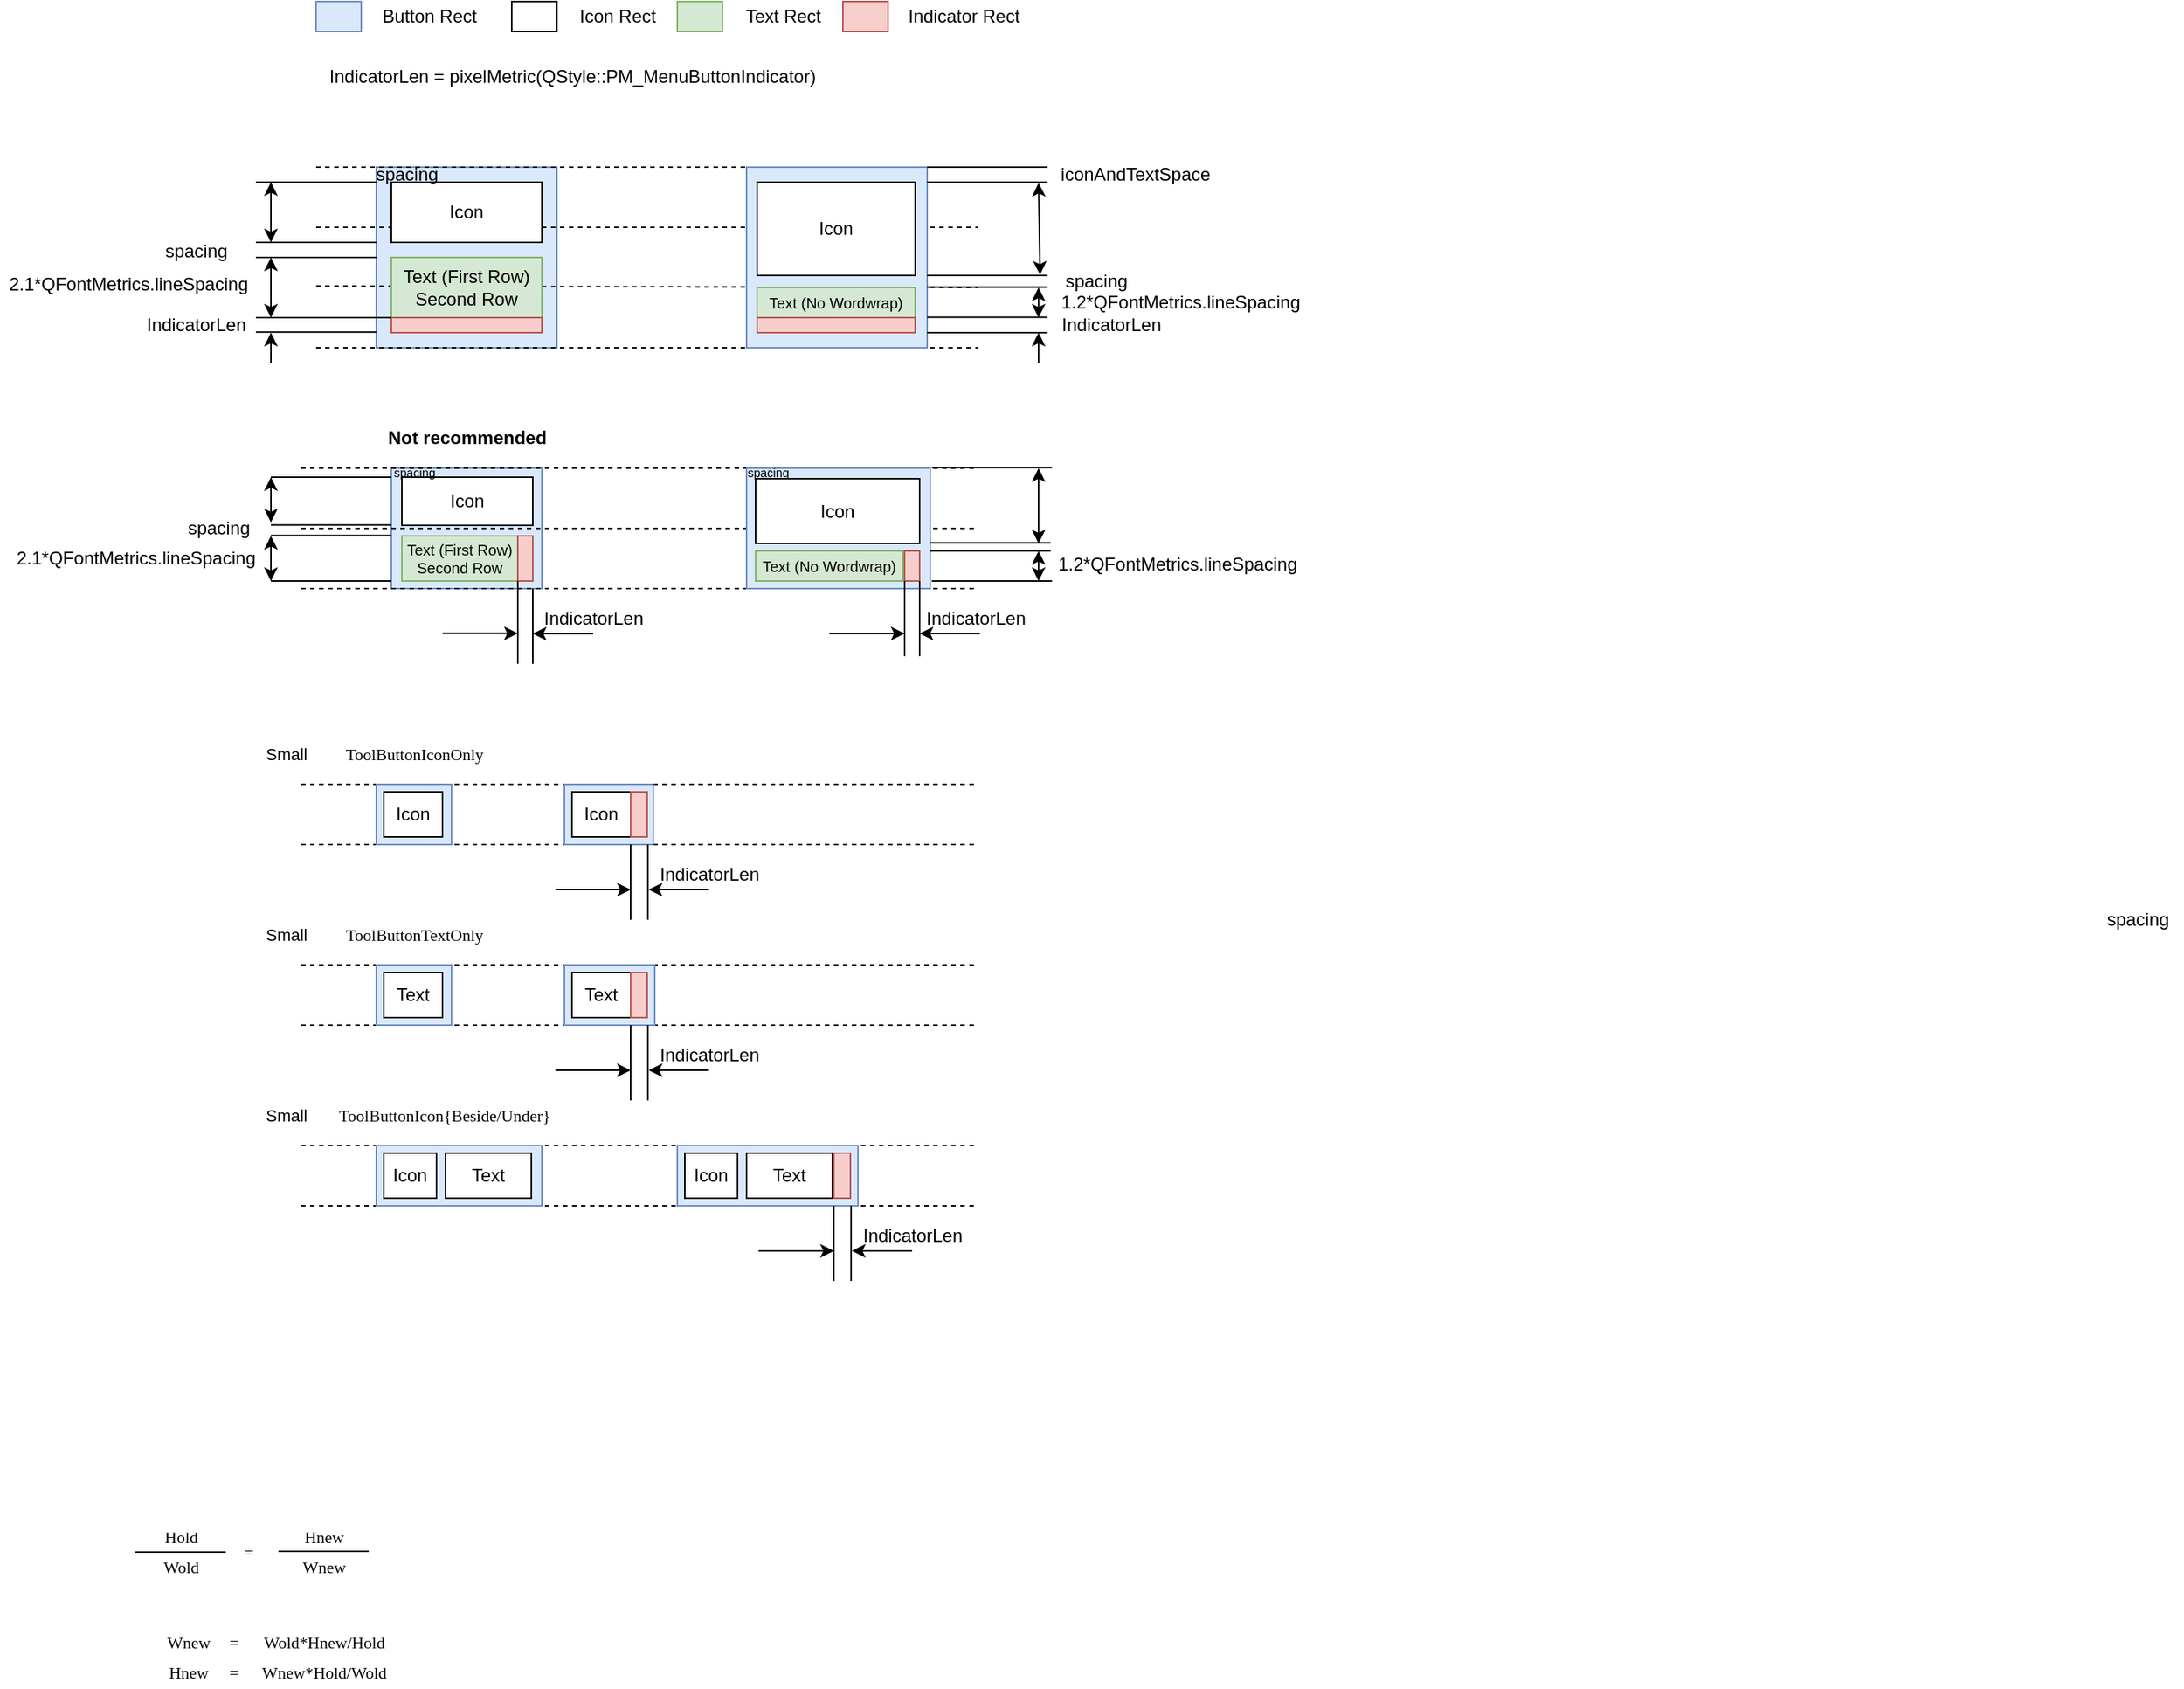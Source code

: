 <mxfile version="19.0.3" type="device"><diagram id="yGERRYrwaGF77KkQtr55" name="RibbonToolButton"><mxGraphModel dx="1518" dy="450" grid="1" gridSize="10" guides="1" tooltips="1" connect="1" arrows="1" fold="1" page="1" pageScale="1" pageWidth="827" pageHeight="1169" math="0" shadow="0"><root><mxCell id="0"/><mxCell id="1" parent="0"/><mxCell id="_17szMrFEjPF7ajPkcm--34" value="" style="rounded=0;whiteSpace=wrap;html=1;fillColor=#dae8fc;strokeColor=#6c8ebf;" parent="1" vertex="1"><mxGeometry x="220" y="350" width="100" height="80" as="geometry"/></mxCell><mxCell id="_17szMrFEjPF7ajPkcm--21" value="" style="rounded=0;whiteSpace=wrap;html=1;fillColor=#dae8fc;strokeColor=#6c8ebf;" parent="1" vertex="1"><mxGeometry x="210" y="150" width="120" height="120" as="geometry"/></mxCell><mxCell id="_17szMrFEjPF7ajPkcm--10" value="" style="endArrow=none;dashed=1;html=1;rounded=0;" parent="1" edge="1"><mxGeometry width="50" height="50" relative="1" as="geometry"><mxPoint x="170" y="229" as="sourcePoint"/><mxPoint x="610" y="230" as="targetPoint"/></mxGeometry></mxCell><mxCell id="_17szMrFEjPF7ajPkcm--5" value="Text (First Row)&lt;br&gt;Second Row" style="rounded=0;whiteSpace=wrap;html=1;fillColor=#d5e8d4;strokeColor=#82b366;" parent="1" vertex="1"><mxGeometry x="220" y="210" width="100" height="40" as="geometry"/></mxCell><mxCell id="_17szMrFEjPF7ajPkcm--8" value="" style="endArrow=none;dashed=1;html=1;rounded=0;" parent="1" edge="1"><mxGeometry width="50" height="50" relative="1" as="geometry"><mxPoint x="170" y="150" as="sourcePoint"/><mxPoint x="610" y="150" as="targetPoint"/></mxGeometry></mxCell><mxCell id="_17szMrFEjPF7ajPkcm--9" value="" style="endArrow=none;dashed=1;html=1;rounded=0;" parent="1" edge="1"><mxGeometry width="50" height="50" relative="1" as="geometry"><mxPoint x="170" y="190" as="sourcePoint"/><mxPoint x="610" y="190" as="targetPoint"/></mxGeometry></mxCell><mxCell id="_17szMrFEjPF7ajPkcm--12" value="Icon" style="rounded=0;whiteSpace=wrap;html=1;" parent="1" vertex="1"><mxGeometry x="220" y="160" width="100" height="40" as="geometry"/></mxCell><mxCell id="_17szMrFEjPF7ajPkcm--6" value="" style="rounded=0;whiteSpace=wrap;html=1;fillColor=#f8cecc;strokeColor=#b85450;" parent="1" vertex="1"><mxGeometry x="220" y="250" width="100" height="10" as="geometry"/></mxCell><mxCell id="_17szMrFEjPF7ajPkcm--16" value="" style="endArrow=none;dashed=1;html=1;rounded=0;" parent="1" edge="1"><mxGeometry width="50" height="50" relative="1" as="geometry"><mxPoint x="170" y="270" as="sourcePoint"/><mxPoint x="610" y="270" as="targetPoint"/></mxGeometry></mxCell><mxCell id="_17szMrFEjPF7ajPkcm--18" value="" style="endArrow=none;dashed=1;html=1;rounded=0;" parent="1" edge="1"><mxGeometry width="50" height="50" relative="1" as="geometry"><mxPoint x="160" y="350" as="sourcePoint"/><mxPoint x="610" y="350" as="targetPoint"/></mxGeometry></mxCell><mxCell id="_17szMrFEjPF7ajPkcm--19" value="" style="endArrow=none;dashed=1;html=1;rounded=0;" parent="1" edge="1"><mxGeometry width="50" height="50" relative="1" as="geometry"><mxPoint x="160" y="390" as="sourcePoint"/><mxPoint x="610" y="390" as="targetPoint"/></mxGeometry></mxCell><mxCell id="_17szMrFEjPF7ajPkcm--20" value="" style="endArrow=none;dashed=1;html=1;rounded=0;" parent="1" edge="1"><mxGeometry width="50" height="50" relative="1" as="geometry"><mxPoint x="160" y="430" as="sourcePoint"/><mxPoint x="610" y="430" as="targetPoint"/></mxGeometry></mxCell><mxCell id="_17szMrFEjPF7ajPkcm--23" value="" style="rounded=0;whiteSpace=wrap;html=1;fillColor=#dae8fc;strokeColor=#6c8ebf;" parent="1" vertex="1"><mxGeometry x="170" y="40" width="30" height="20" as="geometry"/></mxCell><mxCell id="_17szMrFEjPF7ajPkcm--24" value="Button Rect" style="text;html=1;align=center;verticalAlign=middle;resizable=0;points=[];autosize=1;strokeColor=none;fillColor=none;" parent="1" vertex="1"><mxGeometry x="205" y="40" width="80" height="20" as="geometry"/></mxCell><mxCell id="_17szMrFEjPF7ajPkcm--25" value="" style="rounded=0;whiteSpace=wrap;html=1;" parent="1" vertex="1"><mxGeometry x="300" y="40" width="30" height="20" as="geometry"/></mxCell><mxCell id="_17szMrFEjPF7ajPkcm--26" value="Icon Rect" style="text;html=1;align=center;verticalAlign=middle;resizable=0;points=[];autosize=1;strokeColor=none;fillColor=none;" parent="1" vertex="1"><mxGeometry x="335" y="40" width="70" height="20" as="geometry"/></mxCell><mxCell id="_17szMrFEjPF7ajPkcm--27" value="" style="rounded=0;whiteSpace=wrap;html=1;fillColor=#d5e8d4;strokeColor=#82b366;" parent="1" vertex="1"><mxGeometry x="410" y="40" width="30" height="20" as="geometry"/></mxCell><mxCell id="_17szMrFEjPF7ajPkcm--28" value="Text Rect" style="text;html=1;align=center;verticalAlign=middle;resizable=0;points=[];autosize=1;strokeColor=none;fillColor=none;" parent="1" vertex="1"><mxGeometry x="445" y="40" width="70" height="20" as="geometry"/></mxCell><mxCell id="_17szMrFEjPF7ajPkcm--29" value="" style="rounded=0;whiteSpace=wrap;html=1;fillColor=#f8cecc;strokeColor=#b85450;" parent="1" vertex="1"><mxGeometry x="520" y="40" width="30" height="20" as="geometry"/></mxCell><mxCell id="_17szMrFEjPF7ajPkcm--30" value="&lt;span style=&quot;background-color: initial;&quot;&gt;Indicator&lt;/span&gt;&amp;nbsp;Rect" style="text;html=1;align=center;verticalAlign=middle;resizable=0;points=[];autosize=1;strokeColor=none;fillColor=none;fontColor=#000000;" parent="1" vertex="1"><mxGeometry x="555" y="40" width="90" height="20" as="geometry"/></mxCell><mxCell id="_17szMrFEjPF7ajPkcm--31" value="Icon" style="rounded=0;whiteSpace=wrap;html=1;" parent="1" vertex="1"><mxGeometry x="227" y="356" width="87" height="32" as="geometry"/></mxCell><mxCell id="_17szMrFEjPF7ajPkcm--32" value="Text (First Row)&lt;br style=&quot;font-size: 10px;&quot;&gt;Second Row" style="rounded=0;whiteSpace=wrap;html=1;fillColor=#d5e8d4;strokeColor=#82b366;fontSize=10;" parent="1" vertex="1"><mxGeometry x="227" y="395" width="77" height="30" as="geometry"/></mxCell><mxCell id="_17szMrFEjPF7ajPkcm--33" value="" style="rounded=0;whiteSpace=wrap;html=1;fillColor=#f8cecc;strokeColor=#b85450;" parent="1" vertex="1"><mxGeometry x="304" y="395" width="10" height="30" as="geometry"/></mxCell><mxCell id="_17szMrFEjPF7ajPkcm--35" value="Not recommended" style="text;html=1;align=center;verticalAlign=middle;resizable=0;points=[];autosize=1;strokeColor=none;fillColor=none;fontColor=#000000;fontStyle=1" parent="1" vertex="1"><mxGeometry x="210" y="320" width="120" height="20" as="geometry"/></mxCell><mxCell id="_17szMrFEjPF7ajPkcm--36" value="" style="rounded=0;whiteSpace=wrap;html=1;fillColor=#dae8fc;strokeColor=#6c8ebf;" parent="1" vertex="1"><mxGeometry x="456" y="350" width="122" height="80" as="geometry"/></mxCell><mxCell id="_17szMrFEjPF7ajPkcm--37" value="Icon" style="rounded=0;whiteSpace=wrap;html=1;" parent="1" vertex="1"><mxGeometry x="462" y="357" width="109" height="43" as="geometry"/></mxCell><mxCell id="_17szMrFEjPF7ajPkcm--39" value="" style="rounded=0;whiteSpace=wrap;html=1;fillColor=#f8cecc;strokeColor=#b85450;" parent="1" vertex="1"><mxGeometry x="561" y="405" width="10" height="20" as="geometry"/></mxCell><mxCell id="_17szMrFEjPF7ajPkcm--40" value="Text (No Wordwrap)" style="rounded=0;whiteSpace=wrap;html=1;fillColor=#d5e8d4;strokeColor=#82b366;fontSize=10;" parent="1" vertex="1"><mxGeometry x="462" y="405" width="98" height="20" as="geometry"/></mxCell><mxCell id="_17szMrFEjPF7ajPkcm--41" value="&lt;span style=&quot;background-color: initial;&quot;&gt;IndicatorLen =&amp;nbsp;&lt;/span&gt;pixelMetric(QStyle::PM_MenuButtonIndicator)" style="text;html=1;align=center;verticalAlign=middle;resizable=0;points=[];autosize=1;strokeColor=none;fillColor=none;fontColor=#000000;" parent="1" vertex="1"><mxGeometry x="170" y="80" width="340" height="20" as="geometry"/></mxCell><mxCell id="_17szMrFEjPF7ajPkcm--42" value="" style="endArrow=none;html=1;rounded=0;fontColor=#000000;entryX=0;entryY=0;entryDx=0;entryDy=0;" parent="1" target="_17szMrFEjPF7ajPkcm--6" edge="1"><mxGeometry width="50" height="50" relative="1" as="geometry"><mxPoint x="130" y="250" as="sourcePoint"/><mxPoint x="150" y="80" as="targetPoint"/></mxGeometry></mxCell><mxCell id="_17szMrFEjPF7ajPkcm--44" value="" style="endArrow=none;html=1;rounded=0;fontColor=#000000;entryX=0;entryY=0;entryDx=0;entryDy=0;" parent="1" edge="1"><mxGeometry width="50" height="50" relative="1" as="geometry"><mxPoint x="130" y="259.6" as="sourcePoint"/><mxPoint x="210.0" y="259.6" as="targetPoint"/></mxGeometry></mxCell><mxCell id="_17szMrFEjPF7ajPkcm--46" value="" style="endArrow=classic;html=1;rounded=0;fontColor=#000000;" parent="1" edge="1"><mxGeometry width="50" height="50" relative="1" as="geometry"><mxPoint x="140" y="280" as="sourcePoint"/><mxPoint x="140" y="260" as="targetPoint"/></mxGeometry></mxCell><mxCell id="_17szMrFEjPF7ajPkcm--47" value="" style="endArrow=classic;html=1;rounded=0;fontColor=#000000;startArrow=classic;startFill=1;" parent="1" edge="1"><mxGeometry width="50" height="50" relative="1" as="geometry"><mxPoint x="140" y="210" as="sourcePoint"/><mxPoint x="140" y="250" as="targetPoint"/></mxGeometry></mxCell><mxCell id="_17szMrFEjPF7ajPkcm--48" value="IndicatorLen" style="text;html=1;align=center;verticalAlign=middle;resizable=0;points=[];autosize=1;strokeColor=none;fillColor=none;fontColor=#000000;" parent="1" vertex="1"><mxGeometry x="50" y="245" width="80" height="20" as="geometry"/></mxCell><mxCell id="_17szMrFEjPF7ajPkcm--49" value="" style="endArrow=none;html=1;rounded=0;fontColor=#000000;entryX=0;entryY=0;entryDx=0;entryDy=0;" parent="1" edge="1"><mxGeometry width="50" height="50" relative="1" as="geometry"><mxPoint x="130" y="210" as="sourcePoint"/><mxPoint x="210.0" y="210" as="targetPoint"/></mxGeometry></mxCell><mxCell id="_17szMrFEjPF7ajPkcm--50" value="2.1*QFontMetrics.lineSpacing" style="text;html=1;align=center;verticalAlign=middle;resizable=0;points=[];autosize=1;strokeColor=none;fillColor=none;fontColor=#000000;" parent="1" vertex="1"><mxGeometry x="-40" y="218" width="170" height="20" as="geometry"/></mxCell><mxCell id="_17szMrFEjPF7ajPkcm--51" value="" style="endArrow=none;html=1;rounded=0;fontColor=#000000;entryX=0;entryY=0;entryDx=0;entryDy=0;" parent="1" edge="1"><mxGeometry width="50" height="50" relative="1" as="geometry"><mxPoint x="130" y="200.0" as="sourcePoint"/><mxPoint x="210.0" y="200.0" as="targetPoint"/></mxGeometry></mxCell><mxCell id="_17szMrFEjPF7ajPkcm--52" value="" style="endArrow=none;html=1;rounded=0;fontColor=#000000;entryX=0;entryY=0;entryDx=0;entryDy=0;" parent="1" edge="1"><mxGeometry width="50" height="50" relative="1" as="geometry"><mxPoint x="130" y="160.0" as="sourcePoint"/><mxPoint x="210.0" y="160.0" as="targetPoint"/></mxGeometry></mxCell><mxCell id="_17szMrFEjPF7ajPkcm--53" value="" style="endArrow=classic;html=1;rounded=0;fontColor=#000000;startArrow=classic;startFill=1;" parent="1" edge="1"><mxGeometry width="50" height="50" relative="1" as="geometry"><mxPoint x="140" y="160" as="sourcePoint"/><mxPoint x="140" y="200" as="targetPoint"/></mxGeometry></mxCell><mxCell id="_17szMrFEjPF7ajPkcm--54" value="spacing" style="text;html=1;align=center;verticalAlign=middle;resizable=0;points=[];autosize=1;strokeColor=none;fillColor=none;fontColor=#000000;" parent="1" vertex="1"><mxGeometry x="60" y="196" width="60" height="20" as="geometry"/></mxCell><mxCell id="_17szMrFEjPF7ajPkcm--55" value="spacing" style="text;html=1;align=center;verticalAlign=middle;resizable=0;points=[];autosize=1;strokeColor=none;fillColor=none;fontColor=#000000;" parent="1" vertex="1"><mxGeometry x="200" y="145" width="60" height="20" as="geometry"/></mxCell><mxCell id="_17szMrFEjPF7ajPkcm--22" value="" style="rounded=0;whiteSpace=wrap;html=1;fillColor=#dae8fc;strokeColor=#6c8ebf;" parent="1" vertex="1"><mxGeometry x="456" y="150" width="120" height="120" as="geometry"/></mxCell><mxCell id="_17szMrFEjPF7ajPkcm--2" value="Text (No Wordwrap)" style="rounded=0;whiteSpace=wrap;html=1;fillColor=#d5e8d4;strokeColor=#82b366;fontSize=10;" parent="1" vertex="1"><mxGeometry x="463" y="230" width="105" height="20" as="geometry"/></mxCell><mxCell id="_17szMrFEjPF7ajPkcm--17" value="" style="rounded=0;whiteSpace=wrap;html=1;fillColor=#f8cecc;strokeColor=#b85450;" parent="1" vertex="1"><mxGeometry x="463" y="250" width="105" height="10" as="geometry"/></mxCell><mxCell id="_17szMrFEjPF7ajPkcm--1" value="Icon" style="rounded=0;whiteSpace=wrap;html=1;" parent="1" vertex="1"><mxGeometry x="463" y="160" width="105" height="62" as="geometry"/></mxCell><mxCell id="_17szMrFEjPF7ajPkcm--57" value="" style="endArrow=none;html=1;rounded=0;fontColor=#000000;entryX=0;entryY=0;entryDx=0;entryDy=0;" parent="1" edge="1"><mxGeometry width="50" height="50" relative="1" as="geometry"><mxPoint x="576" y="260" as="sourcePoint"/><mxPoint x="656.0" y="260" as="targetPoint"/></mxGeometry></mxCell><mxCell id="_17szMrFEjPF7ajPkcm--58" value="" style="endArrow=none;html=1;rounded=0;fontColor=#000000;entryX=0;entryY=0;entryDx=0;entryDy=0;" parent="1" edge="1"><mxGeometry width="50" height="50" relative="1" as="geometry"><mxPoint x="576" y="249.78" as="sourcePoint"/><mxPoint x="656.0" y="249.78" as="targetPoint"/></mxGeometry></mxCell><mxCell id="_17szMrFEjPF7ajPkcm--59" value="" style="endArrow=none;html=1;rounded=0;fontColor=#000000;entryX=0;entryY=0;entryDx=0;entryDy=0;" parent="1" edge="1"><mxGeometry width="50" height="50" relative="1" as="geometry"><mxPoint x="576" y="229.81" as="sourcePoint"/><mxPoint x="656.0" y="229.81" as="targetPoint"/></mxGeometry></mxCell><mxCell id="_17szMrFEjPF7ajPkcm--60" value="" style="endArrow=none;html=1;rounded=0;fontColor=#000000;entryX=0;entryY=0;entryDx=0;entryDy=0;" parent="1" edge="1"><mxGeometry width="50" height="50" relative="1" as="geometry"><mxPoint x="576" y="222" as="sourcePoint"/><mxPoint x="656" y="222" as="targetPoint"/></mxGeometry></mxCell><mxCell id="_17szMrFEjPF7ajPkcm--61" value="" style="endArrow=none;html=1;rounded=0;fontColor=#000000;entryX=0;entryY=0;entryDx=0;entryDy=0;" parent="1" edge="1"><mxGeometry width="50" height="50" relative="1" as="geometry"><mxPoint x="576" y="160" as="sourcePoint"/><mxPoint x="656" y="160" as="targetPoint"/></mxGeometry></mxCell><mxCell id="_17szMrFEjPF7ajPkcm--62" value="" style="endArrow=none;html=1;rounded=0;fontColor=#000000;entryX=0;entryY=0;entryDx=0;entryDy=0;" parent="1" edge="1"><mxGeometry width="50" height="50" relative="1" as="geometry"><mxPoint x="576" y="150" as="sourcePoint"/><mxPoint x="656" y="150" as="targetPoint"/></mxGeometry></mxCell><mxCell id="_17szMrFEjPF7ajPkcm--63" value="" style="endArrow=classic;html=1;rounded=0;fontColor=#000000;" parent="1" edge="1"><mxGeometry width="50" height="50" relative="1" as="geometry"><mxPoint x="650" y="280" as="sourcePoint"/><mxPoint x="650" y="260" as="targetPoint"/></mxGeometry></mxCell><mxCell id="_17szMrFEjPF7ajPkcm--64" value="" style="endArrow=classic;html=1;rounded=0;fontColor=#000000;startArrow=classic;startFill=1;" parent="1" edge="1"><mxGeometry width="50" height="50" relative="1" as="geometry"><mxPoint x="650" y="230" as="sourcePoint"/><mxPoint x="650" y="250" as="targetPoint"/></mxGeometry></mxCell><mxCell id="_17szMrFEjPF7ajPkcm--65" value="" style="endArrow=classic;html=1;rounded=0;fontColor=#000000;startArrow=classic;startFill=1;" parent="1" edge="1"><mxGeometry width="50" height="50" relative="1" as="geometry"><mxPoint x="650" y="160.5" as="sourcePoint"/><mxPoint x="651" y="221.5" as="targetPoint"/></mxGeometry></mxCell><mxCell id="_17szMrFEjPF7ajPkcm--68" value="IndicatorLen" style="text;html=1;align=center;verticalAlign=middle;resizable=0;points=[];autosize=1;strokeColor=none;fillColor=none;fontColor=#000000;" parent="1" vertex="1"><mxGeometry x="658" y="245" width="80" height="20" as="geometry"/></mxCell><mxCell id="_17szMrFEjPF7ajPkcm--69" value="1.2*QFontMetrics.lineSpacing" style="text;html=1;align=center;verticalAlign=middle;resizable=0;points=[];autosize=1;strokeColor=none;fillColor=none;fontColor=#000000;" parent="1" vertex="1"><mxGeometry x="659" y="230" width="170" height="20" as="geometry"/></mxCell><mxCell id="_17szMrFEjPF7ajPkcm--70" value="spacing" style="text;html=1;align=center;verticalAlign=middle;resizable=0;points=[];autosize=1;strokeColor=none;fillColor=none;fontColor=#000000;" parent="1" vertex="1"><mxGeometry x="658" y="216" width="60" height="20" as="geometry"/></mxCell><mxCell id="_17szMrFEjPF7ajPkcm--71" value="iconAndTextSpace" style="text;html=1;align=center;verticalAlign=middle;resizable=0;points=[];autosize=1;strokeColor=none;fillColor=none;fontColor=#000000;" parent="1" vertex="1"><mxGeometry x="659" y="145" width="110" height="20" as="geometry"/></mxCell><mxCell id="_17szMrFEjPF7ajPkcm--72" value="" style="endArrow=none;html=1;rounded=0;fontColor=#000000;entryX=0;entryY=0;entryDx=0;entryDy=0;" parent="1" edge="1"><mxGeometry width="50" height="50" relative="1" as="geometry"><mxPoint x="140.0" y="425" as="sourcePoint"/><mxPoint x="220.0" y="425" as="targetPoint"/></mxGeometry></mxCell><mxCell id="_17szMrFEjPF7ajPkcm--73" value="" style="endArrow=none;html=1;rounded=0;fontColor=#000000;entryX=0;entryY=0;entryDx=0;entryDy=0;" parent="1" edge="1"><mxGeometry width="50" height="50" relative="1" as="geometry"><mxPoint x="140.0" y="387.72" as="sourcePoint"/><mxPoint x="220.0" y="387.72" as="targetPoint"/></mxGeometry></mxCell><mxCell id="_17szMrFEjPF7ajPkcm--74" value="" style="endArrow=none;html=1;rounded=0;fontColor=#000000;entryX=0;entryY=0;entryDx=0;entryDy=0;" parent="1" edge="1"><mxGeometry width="50" height="50" relative="1" as="geometry"><mxPoint x="140.0" y="356" as="sourcePoint"/><mxPoint x="220.0" y="356" as="targetPoint"/></mxGeometry></mxCell><mxCell id="_17szMrFEjPF7ajPkcm--75" value="" style="endArrow=classic;html=1;rounded=0;fontColor=#000000;startArrow=classic;startFill=1;" parent="1" edge="1"><mxGeometry width="50" height="50" relative="1" as="geometry"><mxPoint x="140" y="395" as="sourcePoint"/><mxPoint x="140" y="425" as="targetPoint"/></mxGeometry></mxCell><mxCell id="_17szMrFEjPF7ajPkcm--76" value="" style="endArrow=classic;html=1;rounded=0;fontColor=#000000;startArrow=classic;startFill=1;" parent="1" edge="1"><mxGeometry width="50" height="50" relative="1" as="geometry"><mxPoint x="140" y="356" as="sourcePoint"/><mxPoint x="140" y="386" as="targetPoint"/></mxGeometry></mxCell><mxCell id="_17szMrFEjPF7ajPkcm--77" value="2.1*QFontMetrics.lineSpacing" style="text;html=1;align=center;verticalAlign=middle;resizable=0;points=[];autosize=1;strokeColor=none;fillColor=none;fontColor=#000000;" parent="1" vertex="1"><mxGeometry x="-35" y="400" width="170" height="20" as="geometry"/></mxCell><mxCell id="_17szMrFEjPF7ajPkcm--78" value="" style="endArrow=none;html=1;rounded=0;fontColor=#000000;entryX=0;entryY=0;entryDx=0;entryDy=0;" parent="1" edge="1"><mxGeometry width="50" height="50" relative="1" as="geometry"><mxPoint x="579.0" y="425" as="sourcePoint"/><mxPoint x="659.0" y="425" as="targetPoint"/></mxGeometry></mxCell><mxCell id="_17szMrFEjPF7ajPkcm--79" value="" style="endArrow=none;html=1;rounded=0;fontColor=#000000;entryX=0;entryY=0;entryDx=0;entryDy=0;" parent="1" edge="1"><mxGeometry width="50" height="50" relative="1" as="geometry"><mxPoint x="578.0" y="399.62" as="sourcePoint"/><mxPoint x="658.0" y="399.62" as="targetPoint"/></mxGeometry></mxCell><mxCell id="_17szMrFEjPF7ajPkcm--80" value="" style="endArrow=none;html=1;rounded=0;fontColor=#000000;entryX=0;entryY=0;entryDx=0;entryDy=0;" parent="1" edge="1"><mxGeometry width="50" height="50" relative="1" as="geometry"><mxPoint x="579.0" y="349.66" as="sourcePoint"/><mxPoint x="659.0" y="349.66" as="targetPoint"/></mxGeometry></mxCell><mxCell id="_17szMrFEjPF7ajPkcm--81" value="" style="endArrow=classic;html=1;rounded=0;fontColor=#000000;startArrow=classic;startFill=1;" parent="1" edge="1"><mxGeometry width="50" height="50" relative="1" as="geometry"><mxPoint x="650" y="350" as="sourcePoint"/><mxPoint x="650" y="400" as="targetPoint"/></mxGeometry></mxCell><mxCell id="_17szMrFEjPF7ajPkcm--82" value="" style="endArrow=classic;html=1;rounded=0;fontColor=#000000;startArrow=classic;startFill=1;" parent="1" edge="1"><mxGeometry width="50" height="50" relative="1" as="geometry"><mxPoint x="650" y="405" as="sourcePoint"/><mxPoint x="650" y="425" as="targetPoint"/></mxGeometry></mxCell><mxCell id="_17szMrFEjPF7ajPkcm--83" value="1.2*QFontMetrics.lineSpacing" style="text;html=1;align=center;verticalAlign=middle;resizable=0;points=[];autosize=1;strokeColor=none;fillColor=none;fontColor=#000000;" parent="1" vertex="1"><mxGeometry x="657" y="404" width="170" height="20" as="geometry"/></mxCell><mxCell id="_17szMrFEjPF7ajPkcm--84" value="" style="endArrow=none;html=1;rounded=0;fontColor=#000000;entryX=0;entryY=1;entryDx=0;entryDy=0;" parent="1" target="_17szMrFEjPF7ajPkcm--33" edge="1"><mxGeometry width="50" height="50" relative="1" as="geometry"><mxPoint x="304" y="480" as="sourcePoint"/><mxPoint x="310" y="470" as="targetPoint"/></mxGeometry></mxCell><mxCell id="_17szMrFEjPF7ajPkcm--85" value="" style="endArrow=none;html=1;rounded=0;fontColor=#000000;entryX=0;entryY=1;entryDx=0;entryDy=0;" parent="1" edge="1"><mxGeometry width="50" height="50" relative="1" as="geometry"><mxPoint x="314.0" y="480" as="sourcePoint"/><mxPoint x="314.0" y="430" as="targetPoint"/></mxGeometry></mxCell><mxCell id="_17szMrFEjPF7ajPkcm--86" value="" style="endArrow=classic;html=1;rounded=0;fontColor=#000000;" parent="1" edge="1"><mxGeometry width="50" height="50" relative="1" as="geometry"><mxPoint x="254" y="459.77" as="sourcePoint"/><mxPoint x="304" y="459.77" as="targetPoint"/></mxGeometry></mxCell><mxCell id="_17szMrFEjPF7ajPkcm--87" value="" style="endArrow=classic;html=1;rounded=0;fontColor=#000000;" parent="1" edge="1"><mxGeometry width="50" height="50" relative="1" as="geometry"><mxPoint x="354" y="460" as="sourcePoint"/><mxPoint x="314" y="460" as="targetPoint"/></mxGeometry></mxCell><mxCell id="_17szMrFEjPF7ajPkcm--88" value="IndicatorLen" style="text;html=1;align=center;verticalAlign=middle;resizable=0;points=[];autosize=1;strokeColor=none;fillColor=none;fontColor=#000000;" parent="1" vertex="1"><mxGeometry x="314" y="440" width="80" height="20" as="geometry"/></mxCell><mxCell id="_17szMrFEjPF7ajPkcm--89" value="" style="endArrow=none;html=1;rounded=0;fontColor=#000000;entryX=0;entryY=1;entryDx=0;entryDy=0;" parent="1" edge="1"><mxGeometry width="50" height="50" relative="1" as="geometry"><mxPoint x="561.0" y="475" as="sourcePoint"/><mxPoint x="561.0" y="425" as="targetPoint"/></mxGeometry></mxCell><mxCell id="_17szMrFEjPF7ajPkcm--90" value="" style="endArrow=none;html=1;rounded=0;fontColor=#000000;entryX=0;entryY=1;entryDx=0;entryDy=0;" parent="1" edge="1"><mxGeometry width="50" height="50" relative="1" as="geometry"><mxPoint x="571.0" y="475" as="sourcePoint"/><mxPoint x="571.0" y="425" as="targetPoint"/></mxGeometry></mxCell><mxCell id="_17szMrFEjPF7ajPkcm--91" value="" style="endArrow=classic;html=1;rounded=0;fontColor=#000000;" parent="1" edge="1"><mxGeometry width="50" height="50" relative="1" as="geometry"><mxPoint x="511" y="459.87" as="sourcePoint"/><mxPoint x="561" y="459.87" as="targetPoint"/></mxGeometry></mxCell><mxCell id="_17szMrFEjPF7ajPkcm--92" value="" style="endArrow=classic;html=1;rounded=0;fontColor=#000000;" parent="1" edge="1"><mxGeometry width="50" height="50" relative="1" as="geometry"><mxPoint x="611" y="459.87" as="sourcePoint"/><mxPoint x="571" y="459.87" as="targetPoint"/></mxGeometry></mxCell><mxCell id="_17szMrFEjPF7ajPkcm--93" value="IndicatorLen" style="text;html=1;align=center;verticalAlign=middle;resizable=0;points=[];autosize=1;strokeColor=none;fillColor=none;fontColor=#000000;" parent="1" vertex="1"><mxGeometry x="568" y="440" width="80" height="20" as="geometry"/></mxCell><mxCell id="CbYH0flfwPLEqlWyl38f-1" value="" style="endArrow=none;dashed=1;html=1;rounded=0;" edge="1" parent="1"><mxGeometry width="50" height="50" relative="1" as="geometry"><mxPoint x="160.0" y="560" as="sourcePoint"/><mxPoint x="610" y="560" as="targetPoint"/></mxGeometry></mxCell><mxCell id="CbYH0flfwPLEqlWyl38f-2" value="" style="endArrow=none;dashed=1;html=1;rounded=0;" edge="1" parent="1"><mxGeometry width="50" height="50" relative="1" as="geometry"><mxPoint x="160.0" y="600" as="sourcePoint"/><mxPoint x="610" y="600" as="targetPoint"/></mxGeometry></mxCell><mxCell id="CbYH0flfwPLEqlWyl38f-3" value="" style="rounded=0;whiteSpace=wrap;html=1;fillColor=#dae8fc;strokeColor=#6c8ebf;" vertex="1" parent="1"><mxGeometry x="210" y="560" width="50" height="40" as="geometry"/></mxCell><mxCell id="CbYH0flfwPLEqlWyl38f-4" value="Icon" style="rounded=0;whiteSpace=wrap;html=1;" vertex="1" parent="1"><mxGeometry x="215" y="565" width="39" height="30" as="geometry"/></mxCell><mxCell id="CbYH0flfwPLEqlWyl38f-5" value="Small" style="text;html=1;align=center;verticalAlign=middle;resizable=0;points=[];autosize=1;strokeColor=none;fillColor=none;fontSize=11;" vertex="1" parent="1"><mxGeometry x="130" y="530" width="40" height="20" as="geometry"/></mxCell><mxCell id="CbYH0flfwPLEqlWyl38f-7" value="&lt;pre style=&quot;margin-top: 0px; margin-bottom: 0px;&quot;&gt;&lt;span style=&quot;&quot;&gt;&lt;font face=&quot;微软雅黑&quot;&gt;ToolButtonIconOnly&lt;/font&gt;&lt;/span&gt;&lt;/pre&gt;" style="text;html=1;align=center;verticalAlign=middle;resizable=0;points=[];autosize=1;strokeColor=none;fillColor=none;fontSize=11;fontColor=#000000;fontStyle=0" vertex="1" parent="1"><mxGeometry x="174.5" y="530" width="120" height="20" as="geometry"/></mxCell><mxCell id="CbYH0flfwPLEqlWyl38f-8" value="" style="rounded=0;whiteSpace=wrap;html=1;fillColor=#dae8fc;strokeColor=#6c8ebf;" vertex="1" parent="1"><mxGeometry x="335" y="560" width="59" height="40" as="geometry"/></mxCell><mxCell id="CbYH0flfwPLEqlWyl38f-9" value="Icon" style="rounded=0;whiteSpace=wrap;html=1;" vertex="1" parent="1"><mxGeometry x="340" y="565" width="39" height="30" as="geometry"/></mxCell><mxCell id="CbYH0flfwPLEqlWyl38f-10" value="" style="rounded=0;whiteSpace=wrap;html=1;fillColor=#f8cecc;strokeColor=#b85450;" vertex="1" parent="1"><mxGeometry x="379" y="565" width="11" height="30" as="geometry"/></mxCell><mxCell id="CbYH0flfwPLEqlWyl38f-11" value="" style="endArrow=none;html=1;rounded=0;fontColor=#000000;entryX=0;entryY=1;entryDx=0;entryDy=0;" edge="1" parent="1"><mxGeometry width="50" height="50" relative="1" as="geometry"><mxPoint x="379" y="650" as="sourcePoint"/><mxPoint x="379" y="600" as="targetPoint"/></mxGeometry></mxCell><mxCell id="CbYH0flfwPLEqlWyl38f-12" value="" style="endArrow=none;html=1;rounded=0;fontColor=#000000;entryX=0;entryY=1;entryDx=0;entryDy=0;" edge="1" parent="1"><mxGeometry width="50" height="50" relative="1" as="geometry"><mxPoint x="390.41" y="650" as="sourcePoint"/><mxPoint x="390.41" y="600" as="targetPoint"/></mxGeometry></mxCell><mxCell id="CbYH0flfwPLEqlWyl38f-13" value="" style="endArrow=classic;html=1;rounded=0;fontColor=#000000;" edge="1" parent="1"><mxGeometry width="50" height="50" relative="1" as="geometry"><mxPoint x="329" y="630" as="sourcePoint"/><mxPoint x="379" y="630" as="targetPoint"/></mxGeometry></mxCell><mxCell id="CbYH0flfwPLEqlWyl38f-14" value="" style="endArrow=classic;html=1;rounded=0;fontColor=#000000;" edge="1" parent="1"><mxGeometry width="50" height="50" relative="1" as="geometry"><mxPoint x="431" y="630" as="sourcePoint"/><mxPoint x="391" y="630" as="targetPoint"/></mxGeometry></mxCell><mxCell id="CbYH0flfwPLEqlWyl38f-15" value="IndicatorLen" style="text;html=1;align=center;verticalAlign=middle;resizable=0;points=[];autosize=1;strokeColor=none;fillColor=none;fontColor=#000000;" vertex="1" parent="1"><mxGeometry x="391" y="610" width="80" height="20" as="geometry"/></mxCell><mxCell id="CbYH0flfwPLEqlWyl38f-16" value="Hold" style="text;html=1;align=center;verticalAlign=middle;resizable=0;points=[];autosize=1;strokeColor=none;fillColor=none;fontSize=11;fontFamily=微软雅黑;fontColor=#000000;" vertex="1" parent="1"><mxGeometry x="60" y="1050" width="40" height="20" as="geometry"/></mxCell><mxCell id="CbYH0flfwPLEqlWyl38f-17" value="Wold" style="text;html=1;align=center;verticalAlign=middle;resizable=0;points=[];autosize=1;strokeColor=none;fillColor=none;fontSize=11;fontFamily=微软雅黑;fontColor=#000000;" vertex="1" parent="1"><mxGeometry x="60" y="1070" width="40" height="20" as="geometry"/></mxCell><mxCell id="CbYH0flfwPLEqlWyl38f-18" value="Hnew" style="text;html=1;align=center;verticalAlign=middle;resizable=0;points=[];autosize=1;strokeColor=none;fillColor=none;fontSize=11;fontFamily=微软雅黑;fontColor=#000000;" vertex="1" parent="1"><mxGeometry x="150" y="1050" width="50" height="20" as="geometry"/></mxCell><mxCell id="CbYH0flfwPLEqlWyl38f-19" value="Wnew" style="text;html=1;align=center;verticalAlign=middle;resizable=0;points=[];autosize=1;strokeColor=none;fillColor=none;fontSize=11;fontFamily=微软雅黑;fontColor=#000000;" vertex="1" parent="1"><mxGeometry x="150" y="1070" width="50" height="20" as="geometry"/></mxCell><mxCell id="CbYH0flfwPLEqlWyl38f-20" value="" style="endArrow=none;html=1;rounded=0;fontFamily=微软雅黑;fontSize=11;fontColor=#000000;" edge="1" parent="1"><mxGeometry width="50" height="50" relative="1" as="geometry"><mxPoint x="50" y="1070" as="sourcePoint"/><mxPoint x="110" y="1070" as="targetPoint"/></mxGeometry></mxCell><mxCell id="CbYH0flfwPLEqlWyl38f-22" value="" style="endArrow=none;html=1;rounded=0;fontFamily=微软雅黑;fontSize=11;fontColor=#000000;" edge="1" parent="1"><mxGeometry width="50" height="50" relative="1" as="geometry"><mxPoint x="145" y="1069.52" as="sourcePoint"/><mxPoint x="205" y="1069.52" as="targetPoint"/></mxGeometry></mxCell><mxCell id="CbYH0flfwPLEqlWyl38f-23" value="=" style="text;html=1;align=center;verticalAlign=middle;resizable=0;points=[];autosize=1;strokeColor=none;fillColor=none;fontSize=11;fontFamily=微软雅黑;fontColor=#000000;" vertex="1" parent="1"><mxGeometry x="115" y="1060" width="20" height="20" as="geometry"/></mxCell><mxCell id="CbYH0flfwPLEqlWyl38f-24" value="Wnew" style="text;html=1;align=center;verticalAlign=middle;resizable=0;points=[];autosize=1;strokeColor=none;fillColor=none;fontSize=11;fontFamily=微软雅黑;fontColor=#000000;" vertex="1" parent="1"><mxGeometry x="60" y="1120" width="50" height="20" as="geometry"/></mxCell><mxCell id="CbYH0flfwPLEqlWyl38f-25" value="=" style="text;html=1;align=center;verticalAlign=middle;resizable=0;points=[];autosize=1;strokeColor=none;fillColor=none;fontSize=11;fontFamily=微软雅黑;fontColor=#000000;" vertex="1" parent="1"><mxGeometry x="105" y="1120" width="20" height="20" as="geometry"/></mxCell><mxCell id="CbYH0flfwPLEqlWyl38f-26" value="Wold*Hnew/Hold" style="text;html=1;align=center;verticalAlign=middle;resizable=0;points=[];autosize=1;strokeColor=none;fillColor=none;fontSize=11;fontFamily=微软雅黑;fontColor=#000000;" vertex="1" parent="1"><mxGeometry x="120" y="1120" width="110" height="20" as="geometry"/></mxCell><mxCell id="CbYH0flfwPLEqlWyl38f-27" value="Hnew" style="text;html=1;align=center;verticalAlign=middle;resizable=0;points=[];autosize=1;strokeColor=none;fillColor=none;fontSize=11;fontFamily=微软雅黑;fontColor=#000000;" vertex="1" parent="1"><mxGeometry x="60" y="1140" width="50" height="20" as="geometry"/></mxCell><mxCell id="CbYH0flfwPLEqlWyl38f-28" value="=" style="text;html=1;align=center;verticalAlign=middle;resizable=0;points=[];autosize=1;strokeColor=none;fillColor=none;fontSize=11;fontFamily=微软雅黑;fontColor=#000000;" vertex="1" parent="1"><mxGeometry x="105" y="1140" width="20" height="20" as="geometry"/></mxCell><mxCell id="CbYH0flfwPLEqlWyl38f-29" value="Wnew*Hold/Wold" style="text;html=1;align=center;verticalAlign=middle;resizable=0;points=[];autosize=1;strokeColor=none;fillColor=none;fontSize=11;fontFamily=微软雅黑;fontColor=#000000;" vertex="1" parent="1"><mxGeometry x="120" y="1140" width="110" height="20" as="geometry"/></mxCell><mxCell id="CbYH0flfwPLEqlWyl38f-30" value="" style="endArrow=none;dashed=1;html=1;rounded=0;" edge="1" parent="1"><mxGeometry width="50" height="50" relative="1" as="geometry"><mxPoint x="160.0" y="680" as="sourcePoint"/><mxPoint x="610" y="680" as="targetPoint"/></mxGeometry></mxCell><mxCell id="CbYH0flfwPLEqlWyl38f-31" value="" style="endArrow=none;dashed=1;html=1;rounded=0;" edge="1" parent="1"><mxGeometry width="50" height="50" relative="1" as="geometry"><mxPoint x="160.0" y="720" as="sourcePoint"/><mxPoint x="610" y="720" as="targetPoint"/></mxGeometry></mxCell><mxCell id="CbYH0flfwPLEqlWyl38f-32" value="" style="rounded=0;whiteSpace=wrap;html=1;fillColor=#dae8fc;strokeColor=#6c8ebf;" vertex="1" parent="1"><mxGeometry x="210" y="680" width="50" height="40" as="geometry"/></mxCell><mxCell id="CbYH0flfwPLEqlWyl38f-33" value="Text" style="rounded=0;whiteSpace=wrap;html=1;" vertex="1" parent="1"><mxGeometry x="215" y="685" width="39" height="30" as="geometry"/></mxCell><mxCell id="CbYH0flfwPLEqlWyl38f-34" value="Small" style="text;html=1;align=center;verticalAlign=middle;resizable=0;points=[];autosize=1;strokeColor=none;fillColor=none;fontSize=11;" vertex="1" parent="1"><mxGeometry x="130" y="650" width="40" height="20" as="geometry"/></mxCell><mxCell id="CbYH0flfwPLEqlWyl38f-35" value="&lt;pre style=&quot;margin-top: 0px; margin-bottom: 0px;&quot;&gt;&lt;span style=&quot;&quot;&gt;&lt;font face=&quot;微软雅黑&quot;&gt;ToolButtonTextOnly&lt;/font&gt;&lt;/span&gt;&lt;/pre&gt;" style="text;html=1;align=center;verticalAlign=middle;resizable=0;points=[];autosize=1;strokeColor=none;fillColor=none;fontSize=11;fontColor=#000000;fontStyle=0" vertex="1" parent="1"><mxGeometry x="174.5" y="650" width="120" height="20" as="geometry"/></mxCell><mxCell id="CbYH0flfwPLEqlWyl38f-36" value="" style="rounded=0;whiteSpace=wrap;html=1;fillColor=#dae8fc;strokeColor=#6c8ebf;" vertex="1" parent="1"><mxGeometry x="335" y="680" width="60" height="40" as="geometry"/></mxCell><mxCell id="CbYH0flfwPLEqlWyl38f-37" value="Text" style="rounded=0;whiteSpace=wrap;html=1;" vertex="1" parent="1"><mxGeometry x="340" y="685" width="39" height="30" as="geometry"/></mxCell><mxCell id="CbYH0flfwPLEqlWyl38f-38" value="" style="rounded=0;whiteSpace=wrap;html=1;fillColor=#f8cecc;strokeColor=#b85450;" vertex="1" parent="1"><mxGeometry x="379" y="685" width="11" height="30" as="geometry"/></mxCell><mxCell id="CbYH0flfwPLEqlWyl38f-39" value="" style="endArrow=none;html=1;rounded=0;fontColor=#000000;entryX=0;entryY=1;entryDx=0;entryDy=0;" edge="1" parent="1"><mxGeometry width="50" height="50" relative="1" as="geometry"><mxPoint x="379" y="770" as="sourcePoint"/><mxPoint x="379" y="720" as="targetPoint"/></mxGeometry></mxCell><mxCell id="CbYH0flfwPLEqlWyl38f-40" value="" style="endArrow=none;html=1;rounded=0;fontColor=#000000;entryX=0;entryY=1;entryDx=0;entryDy=0;" edge="1" parent="1"><mxGeometry width="50" height="50" relative="1" as="geometry"><mxPoint x="390.41" y="770" as="sourcePoint"/><mxPoint x="390.41" y="720" as="targetPoint"/></mxGeometry></mxCell><mxCell id="CbYH0flfwPLEqlWyl38f-41" value="" style="endArrow=classic;html=1;rounded=0;fontColor=#000000;" edge="1" parent="1"><mxGeometry width="50" height="50" relative="1" as="geometry"><mxPoint x="329" y="750" as="sourcePoint"/><mxPoint x="379" y="750" as="targetPoint"/></mxGeometry></mxCell><mxCell id="CbYH0flfwPLEqlWyl38f-42" value="" style="endArrow=classic;html=1;rounded=0;fontColor=#000000;" edge="1" parent="1"><mxGeometry width="50" height="50" relative="1" as="geometry"><mxPoint x="431" y="750" as="sourcePoint"/><mxPoint x="391" y="750" as="targetPoint"/></mxGeometry></mxCell><mxCell id="CbYH0flfwPLEqlWyl38f-43" value="IndicatorLen" style="text;html=1;align=center;verticalAlign=middle;resizable=0;points=[];autosize=1;strokeColor=none;fillColor=none;fontColor=#000000;" vertex="1" parent="1"><mxGeometry x="391" y="730" width="80" height="20" as="geometry"/></mxCell><mxCell id="CbYH0flfwPLEqlWyl38f-44" value="" style="endArrow=none;dashed=1;html=1;rounded=0;" edge="1" parent="1"><mxGeometry width="50" height="50" relative="1" as="geometry"><mxPoint x="160.0" y="800" as="sourcePoint"/><mxPoint x="610" y="800" as="targetPoint"/></mxGeometry></mxCell><mxCell id="CbYH0flfwPLEqlWyl38f-45" value="" style="endArrow=none;dashed=1;html=1;rounded=0;" edge="1" parent="1"><mxGeometry width="50" height="50" relative="1" as="geometry"><mxPoint x="160.0" y="840" as="sourcePoint"/><mxPoint x="610" y="840" as="targetPoint"/></mxGeometry></mxCell><mxCell id="CbYH0flfwPLEqlWyl38f-46" value="" style="rounded=0;whiteSpace=wrap;html=1;fillColor=#dae8fc;strokeColor=#6c8ebf;" vertex="1" parent="1"><mxGeometry x="210" y="800" width="110" height="40" as="geometry"/></mxCell><mxCell id="CbYH0flfwPLEqlWyl38f-47" value="Icon" style="rounded=0;whiteSpace=wrap;html=1;" vertex="1" parent="1"><mxGeometry x="215" y="805" width="35" height="30" as="geometry"/></mxCell><mxCell id="CbYH0flfwPLEqlWyl38f-48" value="Small" style="text;html=1;align=center;verticalAlign=middle;resizable=0;points=[];autosize=1;strokeColor=none;fillColor=none;fontSize=11;" vertex="1" parent="1"><mxGeometry x="130" y="770" width="40" height="20" as="geometry"/></mxCell><mxCell id="CbYH0flfwPLEqlWyl38f-49" value="&lt;pre style=&quot;margin-top: 0px; margin-bottom: 0px;&quot;&gt;&lt;span style=&quot;&quot;&gt;&lt;font face=&quot;微软雅黑&quot;&gt;ToolButtonIcon{Beside/Under}&lt;/font&gt;&lt;/span&gt;&lt;/pre&gt;" style="text;html=1;align=center;verticalAlign=middle;resizable=0;points=[];autosize=1;strokeColor=none;fillColor=none;fontSize=11;fontColor=#000000;fontStyle=0" vertex="1" parent="1"><mxGeometry x="170" y="770" width="170" height="20" as="geometry"/></mxCell><mxCell id="CbYH0flfwPLEqlWyl38f-58" value="Text" style="rounded=0;whiteSpace=wrap;html=1;" vertex="1" parent="1"><mxGeometry x="256" y="805" width="57" height="30" as="geometry"/></mxCell><mxCell id="CbYH0flfwPLEqlWyl38f-59" value="" style="rounded=0;whiteSpace=wrap;html=1;fillColor=#dae8fc;strokeColor=#6c8ebf;" vertex="1" parent="1"><mxGeometry x="410" y="800" width="120" height="40" as="geometry"/></mxCell><mxCell id="CbYH0flfwPLEqlWyl38f-60" value="Icon" style="rounded=0;whiteSpace=wrap;html=1;" vertex="1" parent="1"><mxGeometry x="415" y="805" width="35" height="30" as="geometry"/></mxCell><mxCell id="CbYH0flfwPLEqlWyl38f-61" value="Text" style="rounded=0;whiteSpace=wrap;html=1;" vertex="1" parent="1"><mxGeometry x="456" y="805" width="57" height="30" as="geometry"/></mxCell><mxCell id="CbYH0flfwPLEqlWyl38f-52" value="" style="rounded=0;whiteSpace=wrap;html=1;fillColor=#f8cecc;strokeColor=#b85450;" vertex="1" parent="1"><mxGeometry x="514" y="805" width="11" height="30" as="geometry"/></mxCell><mxCell id="CbYH0flfwPLEqlWyl38f-53" value="" style="endArrow=none;html=1;rounded=0;fontColor=#000000;entryX=0;entryY=1;entryDx=0;entryDy=0;" edge="1" parent="1"><mxGeometry width="50" height="50" relative="1" as="geometry"><mxPoint x="514" y="890" as="sourcePoint"/><mxPoint x="514" y="840" as="targetPoint"/></mxGeometry></mxCell><mxCell id="CbYH0flfwPLEqlWyl38f-54" value="" style="endArrow=none;html=1;rounded=0;fontColor=#000000;entryX=0;entryY=1;entryDx=0;entryDy=0;" edge="1" parent="1"><mxGeometry width="50" height="50" relative="1" as="geometry"><mxPoint x="525.41" y="890" as="sourcePoint"/><mxPoint x="525.41" y="840" as="targetPoint"/></mxGeometry></mxCell><mxCell id="CbYH0flfwPLEqlWyl38f-55" value="" style="endArrow=classic;html=1;rounded=0;fontColor=#000000;" edge="1" parent="1"><mxGeometry width="50" height="50" relative="1" as="geometry"><mxPoint x="464" y="870" as="sourcePoint"/><mxPoint x="514" y="870" as="targetPoint"/></mxGeometry></mxCell><mxCell id="CbYH0flfwPLEqlWyl38f-56" value="" style="endArrow=classic;html=1;rounded=0;fontColor=#000000;" edge="1" parent="1"><mxGeometry width="50" height="50" relative="1" as="geometry"><mxPoint x="566" y="870" as="sourcePoint"/><mxPoint x="526" y="870" as="targetPoint"/></mxGeometry></mxCell><mxCell id="CbYH0flfwPLEqlWyl38f-57" value="IndicatorLen" style="text;html=1;align=center;verticalAlign=middle;resizable=0;points=[];autosize=1;strokeColor=none;fillColor=none;fontColor=#000000;" vertex="1" parent="1"><mxGeometry x="526" y="850" width="80" height="20" as="geometry"/></mxCell><mxCell id="CbYH0flfwPLEqlWyl38f-63" value="spacing" style="text;html=1;align=center;verticalAlign=middle;resizable=0;points=[];autosize=1;strokeColor=none;fillColor=none;fontColor=#000000;fontSize=8;" vertex="1" parent="1"><mxGeometry x="215" y="343" width="40" height="20" as="geometry"/></mxCell><mxCell id="CbYH0flfwPLEqlWyl38f-65" value="spacing" style="text;html=1;align=center;verticalAlign=middle;resizable=0;points=[];autosize=1;strokeColor=none;fillColor=none;fontColor=#000000;fontSize=8;" vertex="1" parent="1"><mxGeometry x="450" y="343" width="40" height="20" as="geometry"/></mxCell><mxCell id="CbYH0flfwPLEqlWyl38f-66" value="" style="endArrow=none;html=1;rounded=0;fontColor=#000000;entryX=0;entryY=0;entryDx=0;entryDy=0;" edge="1" parent="1"><mxGeometry width="50" height="50" relative="1" as="geometry"><mxPoint x="140.0" y="394.72" as="sourcePoint"/><mxPoint x="220.0" y="394.72" as="targetPoint"/></mxGeometry></mxCell><mxCell id="CbYH0flfwPLEqlWyl38f-67" value="spacing" style="text;html=1;align=center;verticalAlign=middle;resizable=0;points=[];autosize=1;strokeColor=none;fillColor=none;fontColor=#000000;" vertex="1" parent="1"><mxGeometry x="75" y="380" width="60" height="20" as="geometry"/></mxCell><mxCell id="CbYH0flfwPLEqlWyl38f-68" value="" style="endArrow=none;html=1;rounded=0;fontColor=#000000;entryX=0;entryY=0;entryDx=0;entryDy=0;" edge="1" parent="1"><mxGeometry width="50" height="50" relative="1" as="geometry"><mxPoint x="578.0" y="405" as="sourcePoint"/><mxPoint x="658.0" y="405" as="targetPoint"/></mxGeometry></mxCell><mxCell id="CbYH0flfwPLEqlWyl38f-69" value="spacing" style="text;html=1;align=center;verticalAlign=middle;resizable=0;points=[];autosize=1;strokeColor=none;fillColor=none;fontColor=#000000;" vertex="1" parent="1"><mxGeometry x="1350" y="640" width="60" height="20" as="geometry"/></mxCell></root></mxGraphModel></diagram></mxfile>